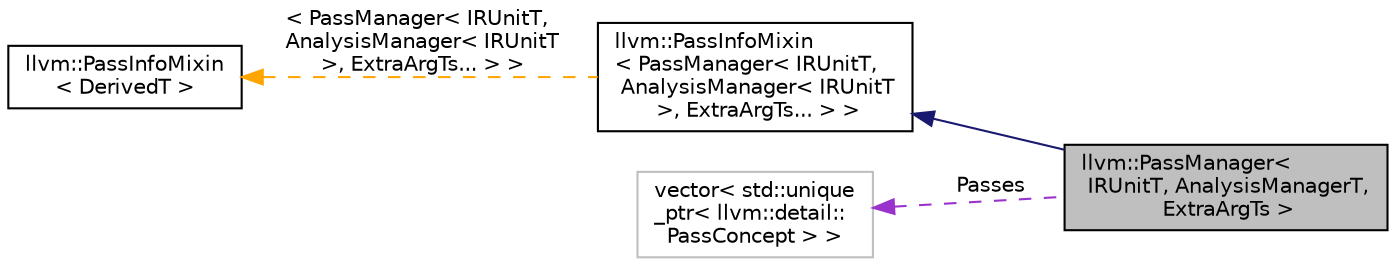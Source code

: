 digraph "llvm::PassManager&lt; IRUnitT, AnalysisManagerT, ExtraArgTs &gt;"
{
 // LATEX_PDF_SIZE
  bgcolor="transparent";
  edge [fontname="Helvetica",fontsize="10",labelfontname="Helvetica",labelfontsize="10"];
  node [fontname="Helvetica",fontsize="10",shape=record];
  rankdir="LR";
  Node1 [label="llvm::PassManager\<\l IRUnitT, AnalysisManagerT,\l ExtraArgTs \>",height=0.2,width=0.4,color="black", fillcolor="grey75", style="filled", fontcolor="black",tooltip="Manages a sequence of passes over a particular unit of IR."];
  Node2 -> Node1 [dir="back",color="midnightblue",fontsize="10",style="solid",fontname="Helvetica"];
  Node2 [label="llvm::PassInfoMixin\l\< PassManager\< IRUnitT,\l AnalysisManager\< IRUnitT\l \>, ExtraArgTs... \> \>",height=0.2,width=0.4,color="black",URL="$structllvm_1_1PassInfoMixin.html",tooltip=" "];
  Node3 -> Node2 [dir="back",color="orange",fontsize="10",style="dashed",label=" \< PassManager\< IRUnitT,\l AnalysisManager\< IRUnitT\l \>, ExtraArgTs... \> \>" ,fontname="Helvetica"];
  Node3 [label="llvm::PassInfoMixin\l\< DerivedT \>",height=0.2,width=0.4,color="black",URL="$structllvm_1_1PassInfoMixin.html",tooltip="A CRTP mix-in to automatically provide informational APIs needed for passes."];
  Node4 -> Node1 [dir="back",color="darkorchid3",fontsize="10",style="dashed",label=" Passes" ,fontname="Helvetica"];
  Node4 [label="vector\< std::unique\l_ptr\< llvm::detail::\lPassConcept \> \>",height=0.2,width=0.4,color="grey75",tooltip=" "];
}
